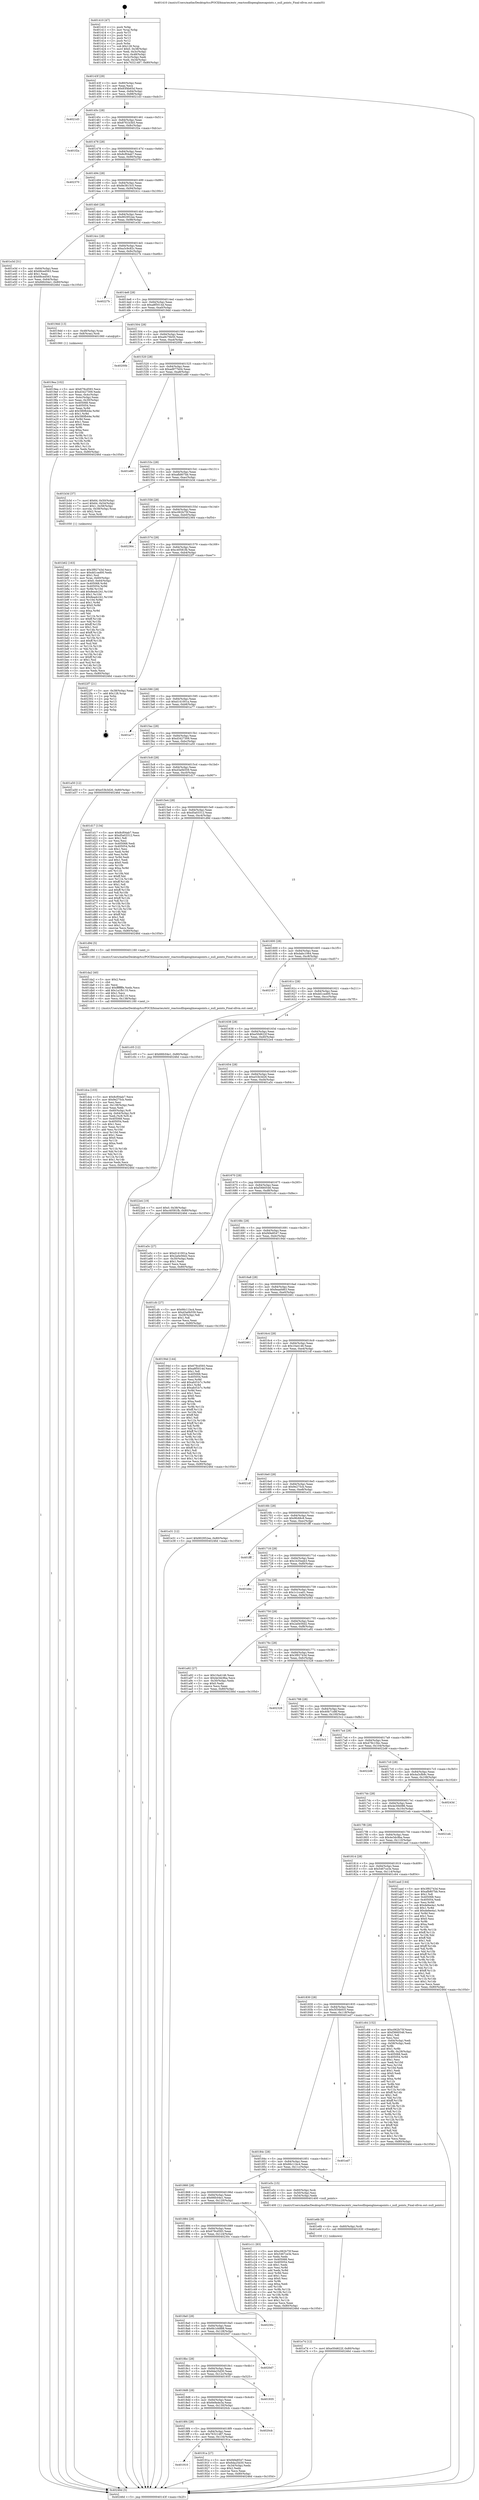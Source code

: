 digraph "0x401410" {
  label = "0x401410 (/mnt/c/Users/mathe/Desktop/tcc/POCII/binaries/extr_reactosdllopenglmesapoints.c_null_points_Final-ollvm.out::main(0))"
  labelloc = "t"
  node[shape=record]

  Entry [label="",width=0.3,height=0.3,shape=circle,fillcolor=black,style=filled]
  "0x40143f" [label="{
     0x40143f [29]\l
     | [instrs]\l
     &nbsp;&nbsp;0x40143f \<+3\>: mov -0x80(%rbp),%eax\l
     &nbsp;&nbsp;0x401442 \<+2\>: mov %eax,%ecx\l
     &nbsp;&nbsp;0x401444 \<+6\>: sub $0x83f4b65d,%ecx\l
     &nbsp;&nbsp;0x40144a \<+6\>: mov %eax,-0x84(%rbp)\l
     &nbsp;&nbsp;0x401450 \<+6\>: mov %ecx,-0x88(%rbp)\l
     &nbsp;&nbsp;0x401456 \<+6\>: je 00000000004021d3 \<main+0xdc3\>\l
  }"]
  "0x4021d3" [label="{
     0x4021d3\l
  }", style=dashed]
  "0x40145c" [label="{
     0x40145c [28]\l
     | [instrs]\l
     &nbsp;&nbsp;0x40145c \<+5\>: jmp 0000000000401461 \<main+0x51\>\l
     &nbsp;&nbsp;0x401461 \<+6\>: mov -0x84(%rbp),%eax\l
     &nbsp;&nbsp;0x401467 \<+5\>: sub $0x8761b3b5,%eax\l
     &nbsp;&nbsp;0x40146c \<+6\>: mov %eax,-0x8c(%rbp)\l
     &nbsp;&nbsp;0x401472 \<+6\>: je 0000000000401f2a \<main+0xb1a\>\l
  }"]
  Exit [label="",width=0.3,height=0.3,shape=circle,fillcolor=black,style=filled,peripheries=2]
  "0x401f2a" [label="{
     0x401f2a\l
  }", style=dashed]
  "0x401478" [label="{
     0x401478 [28]\l
     | [instrs]\l
     &nbsp;&nbsp;0x401478 \<+5\>: jmp 000000000040147d \<main+0x6d\>\l
     &nbsp;&nbsp;0x40147d \<+6\>: mov -0x84(%rbp),%eax\l
     &nbsp;&nbsp;0x401483 \<+5\>: sub $0x8cf04ab7,%eax\l
     &nbsp;&nbsp;0x401488 \<+6\>: mov %eax,-0x90(%rbp)\l
     &nbsp;&nbsp;0x40148e \<+6\>: je 0000000000402370 \<main+0xf60\>\l
  }"]
  "0x401e74" [label="{
     0x401e74 [12]\l
     | [instrs]\l
     &nbsp;&nbsp;0x401e74 \<+7\>: movl $0xe50d622f,-0x80(%rbp)\l
     &nbsp;&nbsp;0x401e7b \<+5\>: jmp 000000000040246d \<main+0x105d\>\l
  }"]
  "0x402370" [label="{
     0x402370\l
  }", style=dashed]
  "0x401494" [label="{
     0x401494 [28]\l
     | [instrs]\l
     &nbsp;&nbsp;0x401494 \<+5\>: jmp 0000000000401499 \<main+0x89\>\l
     &nbsp;&nbsp;0x401499 \<+6\>: mov -0x84(%rbp),%eax\l
     &nbsp;&nbsp;0x40149f \<+5\>: sub $0x8e3815c5,%eax\l
     &nbsp;&nbsp;0x4014a4 \<+6\>: mov %eax,-0x94(%rbp)\l
     &nbsp;&nbsp;0x4014aa \<+6\>: je 000000000040241c \<main+0x100c\>\l
  }"]
  "0x401e6b" [label="{
     0x401e6b [9]\l
     | [instrs]\l
     &nbsp;&nbsp;0x401e6b \<+4\>: mov -0x60(%rbp),%rdi\l
     &nbsp;&nbsp;0x401e6f \<+5\>: call 0000000000401030 \<free@plt\>\l
     | [calls]\l
     &nbsp;&nbsp;0x401030 \{1\} (unknown)\l
  }"]
  "0x40241c" [label="{
     0x40241c\l
  }", style=dashed]
  "0x4014b0" [label="{
     0x4014b0 [28]\l
     | [instrs]\l
     &nbsp;&nbsp;0x4014b0 \<+5\>: jmp 00000000004014b5 \<main+0xa5\>\l
     &nbsp;&nbsp;0x4014b5 \<+6\>: mov -0x84(%rbp),%eax\l
     &nbsp;&nbsp;0x4014bb \<+5\>: sub $0x902952ee,%eax\l
     &nbsp;&nbsp;0x4014c0 \<+6\>: mov %eax,-0x98(%rbp)\l
     &nbsp;&nbsp;0x4014c6 \<+6\>: je 0000000000401e3d \<main+0xa2d\>\l
  }"]
  "0x401dca" [label="{
     0x401dca [103]\l
     | [instrs]\l
     &nbsp;&nbsp;0x401dca \<+5\>: mov $0x8cf04ab7,%ecx\l
     &nbsp;&nbsp;0x401dcf \<+5\>: mov $0x9e275cb,%edx\l
     &nbsp;&nbsp;0x401dd4 \<+2\>: xor %esi,%esi\l
     &nbsp;&nbsp;0x401dd6 \<+6\>: mov -0x138(%rbp),%edi\l
     &nbsp;&nbsp;0x401ddc \<+3\>: imul %eax,%edi\l
     &nbsp;&nbsp;0x401ddf \<+4\>: mov -0x60(%rbp),%r8\l
     &nbsp;&nbsp;0x401de3 \<+4\>: movslq -0x64(%rbp),%r9\l
     &nbsp;&nbsp;0x401de7 \<+4\>: mov %edi,(%r8,%r9,4)\l
     &nbsp;&nbsp;0x401deb \<+7\>: mov 0x405068,%eax\l
     &nbsp;&nbsp;0x401df2 \<+7\>: mov 0x405054,%edi\l
     &nbsp;&nbsp;0x401df9 \<+3\>: sub $0x1,%esi\l
     &nbsp;&nbsp;0x401dfc \<+3\>: mov %eax,%r10d\l
     &nbsp;&nbsp;0x401dff \<+3\>: add %esi,%r10d\l
     &nbsp;&nbsp;0x401e02 \<+4\>: imul %r10d,%eax\l
     &nbsp;&nbsp;0x401e06 \<+3\>: and $0x1,%eax\l
     &nbsp;&nbsp;0x401e09 \<+3\>: cmp $0x0,%eax\l
     &nbsp;&nbsp;0x401e0c \<+4\>: sete %r11b\l
     &nbsp;&nbsp;0x401e10 \<+3\>: cmp $0xa,%edi\l
     &nbsp;&nbsp;0x401e13 \<+3\>: setl %bl\l
     &nbsp;&nbsp;0x401e16 \<+3\>: mov %r11b,%r14b\l
     &nbsp;&nbsp;0x401e19 \<+3\>: and %bl,%r14b\l
     &nbsp;&nbsp;0x401e1c \<+3\>: xor %bl,%r11b\l
     &nbsp;&nbsp;0x401e1f \<+3\>: or %r11b,%r14b\l
     &nbsp;&nbsp;0x401e22 \<+4\>: test $0x1,%r14b\l
     &nbsp;&nbsp;0x401e26 \<+3\>: cmovne %edx,%ecx\l
     &nbsp;&nbsp;0x401e29 \<+3\>: mov %ecx,-0x80(%rbp)\l
     &nbsp;&nbsp;0x401e2c \<+5\>: jmp 000000000040246d \<main+0x105d\>\l
  }"]
  "0x401e3d" [label="{
     0x401e3d [31]\l
     | [instrs]\l
     &nbsp;&nbsp;0x401e3d \<+3\>: mov -0x64(%rbp),%eax\l
     &nbsp;&nbsp;0x401e40 \<+5\>: add $0x68ced563,%eax\l
     &nbsp;&nbsp;0x401e45 \<+3\>: add $0x1,%eax\l
     &nbsp;&nbsp;0x401e48 \<+5\>: sub $0x68ced563,%eax\l
     &nbsp;&nbsp;0x401e4d \<+3\>: mov %eax,-0x64(%rbp)\l
     &nbsp;&nbsp;0x401e50 \<+7\>: movl $0x66fc04e1,-0x80(%rbp)\l
     &nbsp;&nbsp;0x401e57 \<+5\>: jmp 000000000040246d \<main+0x105d\>\l
  }"]
  "0x4014cc" [label="{
     0x4014cc [28]\l
     | [instrs]\l
     &nbsp;&nbsp;0x4014cc \<+5\>: jmp 00000000004014d1 \<main+0xc1\>\l
     &nbsp;&nbsp;0x4014d1 \<+6\>: mov -0x84(%rbp),%eax\l
     &nbsp;&nbsp;0x4014d7 \<+5\>: sub $0xa3c9c82c,%eax\l
     &nbsp;&nbsp;0x4014dc \<+6\>: mov %eax,-0x9c(%rbp)\l
     &nbsp;&nbsp;0x4014e2 \<+6\>: je 000000000040227b \<main+0xe6b\>\l
  }"]
  "0x401da2" [label="{
     0x401da2 [40]\l
     | [instrs]\l
     &nbsp;&nbsp;0x401da2 \<+5\>: mov $0x2,%ecx\l
     &nbsp;&nbsp;0x401da7 \<+1\>: cltd\l
     &nbsp;&nbsp;0x401da8 \<+2\>: idiv %ecx\l
     &nbsp;&nbsp;0x401daa \<+6\>: imul $0xfffffffe,%edx,%ecx\l
     &nbsp;&nbsp;0x401db0 \<+6\>: add $0x1a1fb110,%ecx\l
     &nbsp;&nbsp;0x401db6 \<+3\>: add $0x1,%ecx\l
     &nbsp;&nbsp;0x401db9 \<+6\>: sub $0x1a1fb110,%ecx\l
     &nbsp;&nbsp;0x401dbf \<+6\>: mov %ecx,-0x138(%rbp)\l
     &nbsp;&nbsp;0x401dc5 \<+5\>: call 0000000000401160 \<next_i\>\l
     | [calls]\l
     &nbsp;&nbsp;0x401160 \{1\} (/mnt/c/Users/mathe/Desktop/tcc/POCII/binaries/extr_reactosdllopenglmesapoints.c_null_points_Final-ollvm.out::next_i)\l
  }"]
  "0x40227b" [label="{
     0x40227b\l
  }", style=dashed]
  "0x4014e8" [label="{
     0x4014e8 [28]\l
     | [instrs]\l
     &nbsp;&nbsp;0x4014e8 \<+5\>: jmp 00000000004014ed \<main+0xdd\>\l
     &nbsp;&nbsp;0x4014ed \<+6\>: mov -0x84(%rbp),%eax\l
     &nbsp;&nbsp;0x4014f3 \<+5\>: sub $0xa8f5014d,%eax\l
     &nbsp;&nbsp;0x4014f8 \<+6\>: mov %eax,-0xa0(%rbp)\l
     &nbsp;&nbsp;0x4014fe \<+6\>: je 00000000004019dd \<main+0x5cd\>\l
  }"]
  "0x401b62" [label="{
     0x401b62 [163]\l
     | [instrs]\l
     &nbsp;&nbsp;0x401b62 \<+5\>: mov $0x3f92743d,%ecx\l
     &nbsp;&nbsp;0x401b67 \<+5\>: mov $0xdd1ced00,%edx\l
     &nbsp;&nbsp;0x401b6c \<+3\>: mov $0x1,%sil\l
     &nbsp;&nbsp;0x401b6f \<+4\>: mov %rax,-0x60(%rbp)\l
     &nbsp;&nbsp;0x401b73 \<+7\>: movl $0x0,-0x64(%rbp)\l
     &nbsp;&nbsp;0x401b7a \<+8\>: mov 0x405068,%r8d\l
     &nbsp;&nbsp;0x401b82 \<+8\>: mov 0x405054,%r9d\l
     &nbsp;&nbsp;0x401b8a \<+3\>: mov %r8d,%r10d\l
     &nbsp;&nbsp;0x401b8d \<+7\>: add $0x8eadc241,%r10d\l
     &nbsp;&nbsp;0x401b94 \<+4\>: sub $0x1,%r10d\l
     &nbsp;&nbsp;0x401b98 \<+7\>: sub $0x8eadc241,%r10d\l
     &nbsp;&nbsp;0x401b9f \<+4\>: imul %r10d,%r8d\l
     &nbsp;&nbsp;0x401ba3 \<+4\>: and $0x1,%r8d\l
     &nbsp;&nbsp;0x401ba7 \<+4\>: cmp $0x0,%r8d\l
     &nbsp;&nbsp;0x401bab \<+4\>: sete %r11b\l
     &nbsp;&nbsp;0x401baf \<+4\>: cmp $0xa,%r9d\l
     &nbsp;&nbsp;0x401bb3 \<+3\>: setl %bl\l
     &nbsp;&nbsp;0x401bb6 \<+3\>: mov %r11b,%r14b\l
     &nbsp;&nbsp;0x401bb9 \<+4\>: xor $0xff,%r14b\l
     &nbsp;&nbsp;0x401bbd \<+3\>: mov %bl,%r15b\l
     &nbsp;&nbsp;0x401bc0 \<+4\>: xor $0xff,%r15b\l
     &nbsp;&nbsp;0x401bc4 \<+4\>: xor $0x1,%sil\l
     &nbsp;&nbsp;0x401bc8 \<+3\>: mov %r14b,%r12b\l
     &nbsp;&nbsp;0x401bcb \<+4\>: and $0xff,%r12b\l
     &nbsp;&nbsp;0x401bcf \<+3\>: and %sil,%r11b\l
     &nbsp;&nbsp;0x401bd2 \<+3\>: mov %r15b,%r13b\l
     &nbsp;&nbsp;0x401bd5 \<+4\>: and $0xff,%r13b\l
     &nbsp;&nbsp;0x401bd9 \<+3\>: and %sil,%bl\l
     &nbsp;&nbsp;0x401bdc \<+3\>: or %r11b,%r12b\l
     &nbsp;&nbsp;0x401bdf \<+3\>: or %bl,%r13b\l
     &nbsp;&nbsp;0x401be2 \<+3\>: xor %r13b,%r12b\l
     &nbsp;&nbsp;0x401be5 \<+3\>: or %r15b,%r14b\l
     &nbsp;&nbsp;0x401be8 \<+4\>: xor $0xff,%r14b\l
     &nbsp;&nbsp;0x401bec \<+4\>: or $0x1,%sil\l
     &nbsp;&nbsp;0x401bf0 \<+3\>: and %sil,%r14b\l
     &nbsp;&nbsp;0x401bf3 \<+3\>: or %r14b,%r12b\l
     &nbsp;&nbsp;0x401bf6 \<+4\>: test $0x1,%r12b\l
     &nbsp;&nbsp;0x401bfa \<+3\>: cmovne %edx,%ecx\l
     &nbsp;&nbsp;0x401bfd \<+3\>: mov %ecx,-0x80(%rbp)\l
     &nbsp;&nbsp;0x401c00 \<+5\>: jmp 000000000040246d \<main+0x105d\>\l
  }"]
  "0x4019dd" [label="{
     0x4019dd [13]\l
     | [instrs]\l
     &nbsp;&nbsp;0x4019dd \<+4\>: mov -0x48(%rbp),%rax\l
     &nbsp;&nbsp;0x4019e1 \<+4\>: mov 0x8(%rax),%rdi\l
     &nbsp;&nbsp;0x4019e5 \<+5\>: call 0000000000401060 \<atoi@plt\>\l
     | [calls]\l
     &nbsp;&nbsp;0x401060 \{1\} (unknown)\l
  }"]
  "0x401504" [label="{
     0x401504 [28]\l
     | [instrs]\l
     &nbsp;&nbsp;0x401504 \<+5\>: jmp 0000000000401509 \<main+0xf9\>\l
     &nbsp;&nbsp;0x401509 \<+6\>: mov -0x84(%rbp),%eax\l
     &nbsp;&nbsp;0x40150f \<+5\>: sub $0xa9c76b50,%eax\l
     &nbsp;&nbsp;0x401514 \<+6\>: mov %eax,-0xa4(%rbp)\l
     &nbsp;&nbsp;0x40151a \<+6\>: je 000000000040200b \<main+0xbfb\>\l
  }"]
  "0x4019ea" [label="{
     0x4019ea [102]\l
     | [instrs]\l
     &nbsp;&nbsp;0x4019ea \<+5\>: mov $0x679cd593,%ecx\l
     &nbsp;&nbsp;0x4019ef \<+5\>: mov $0xd3427309,%edx\l
     &nbsp;&nbsp;0x4019f4 \<+3\>: mov %eax,-0x4c(%rbp)\l
     &nbsp;&nbsp;0x4019f7 \<+3\>: mov -0x4c(%rbp),%eax\l
     &nbsp;&nbsp;0x4019fa \<+3\>: mov %eax,-0x30(%rbp)\l
     &nbsp;&nbsp;0x4019fd \<+7\>: mov 0x405068,%eax\l
     &nbsp;&nbsp;0x401a04 \<+7\>: mov 0x405054,%esi\l
     &nbsp;&nbsp;0x401a0b \<+3\>: mov %eax,%r8d\l
     &nbsp;&nbsp;0x401a0e \<+7\>: add $0x580fb44e,%r8d\l
     &nbsp;&nbsp;0x401a15 \<+4\>: sub $0x1,%r8d\l
     &nbsp;&nbsp;0x401a19 \<+7\>: sub $0x580fb44e,%r8d\l
     &nbsp;&nbsp;0x401a20 \<+4\>: imul %r8d,%eax\l
     &nbsp;&nbsp;0x401a24 \<+3\>: and $0x1,%eax\l
     &nbsp;&nbsp;0x401a27 \<+3\>: cmp $0x0,%eax\l
     &nbsp;&nbsp;0x401a2a \<+4\>: sete %r9b\l
     &nbsp;&nbsp;0x401a2e \<+3\>: cmp $0xa,%esi\l
     &nbsp;&nbsp;0x401a31 \<+4\>: setl %r10b\l
     &nbsp;&nbsp;0x401a35 \<+3\>: mov %r9b,%r11b\l
     &nbsp;&nbsp;0x401a38 \<+3\>: and %r10b,%r11b\l
     &nbsp;&nbsp;0x401a3b \<+3\>: xor %r10b,%r9b\l
     &nbsp;&nbsp;0x401a3e \<+3\>: or %r9b,%r11b\l
     &nbsp;&nbsp;0x401a41 \<+4\>: test $0x1,%r11b\l
     &nbsp;&nbsp;0x401a45 \<+3\>: cmovne %edx,%ecx\l
     &nbsp;&nbsp;0x401a48 \<+3\>: mov %ecx,-0x80(%rbp)\l
     &nbsp;&nbsp;0x401a4b \<+5\>: jmp 000000000040246d \<main+0x105d\>\l
  }"]
  "0x40200b" [label="{
     0x40200b\l
  }", style=dashed]
  "0x401520" [label="{
     0x401520 [28]\l
     | [instrs]\l
     &nbsp;&nbsp;0x401520 \<+5\>: jmp 0000000000401525 \<main+0x115\>\l
     &nbsp;&nbsp;0x401525 \<+6\>: mov -0x84(%rbp),%eax\l
     &nbsp;&nbsp;0x40152b \<+5\>: sub $0xad977b04,%eax\l
     &nbsp;&nbsp;0x401530 \<+6\>: mov %eax,-0xa8(%rbp)\l
     &nbsp;&nbsp;0x401536 \<+6\>: je 0000000000401e80 \<main+0xa70\>\l
  }"]
  "0x401410" [label="{
     0x401410 [47]\l
     | [instrs]\l
     &nbsp;&nbsp;0x401410 \<+1\>: push %rbp\l
     &nbsp;&nbsp;0x401411 \<+3\>: mov %rsp,%rbp\l
     &nbsp;&nbsp;0x401414 \<+2\>: push %r15\l
     &nbsp;&nbsp;0x401416 \<+2\>: push %r14\l
     &nbsp;&nbsp;0x401418 \<+2\>: push %r13\l
     &nbsp;&nbsp;0x40141a \<+2\>: push %r12\l
     &nbsp;&nbsp;0x40141c \<+1\>: push %rbx\l
     &nbsp;&nbsp;0x40141d \<+7\>: sub $0x128,%rsp\l
     &nbsp;&nbsp;0x401424 \<+7\>: movl $0x0,-0x38(%rbp)\l
     &nbsp;&nbsp;0x40142b \<+3\>: mov %edi,-0x3c(%rbp)\l
     &nbsp;&nbsp;0x40142e \<+4\>: mov %rsi,-0x48(%rbp)\l
     &nbsp;&nbsp;0x401432 \<+3\>: mov -0x3c(%rbp),%edi\l
     &nbsp;&nbsp;0x401435 \<+3\>: mov %edi,-0x34(%rbp)\l
     &nbsp;&nbsp;0x401438 \<+7\>: movl $0x76321487,-0x80(%rbp)\l
  }"]
  "0x401e80" [label="{
     0x401e80\l
  }", style=dashed]
  "0x40153c" [label="{
     0x40153c [28]\l
     | [instrs]\l
     &nbsp;&nbsp;0x40153c \<+5\>: jmp 0000000000401541 \<main+0x131\>\l
     &nbsp;&nbsp;0x401541 \<+6\>: mov -0x84(%rbp),%eax\l
     &nbsp;&nbsp;0x401547 \<+5\>: sub $0xafb807bb,%eax\l
     &nbsp;&nbsp;0x40154c \<+6\>: mov %eax,-0xac(%rbp)\l
     &nbsp;&nbsp;0x401552 \<+6\>: je 0000000000401b3d \<main+0x72d\>\l
  }"]
  "0x40246d" [label="{
     0x40246d [5]\l
     | [instrs]\l
     &nbsp;&nbsp;0x40246d \<+5\>: jmp 000000000040143f \<main+0x2f\>\l
  }"]
  "0x401b3d" [label="{
     0x401b3d [37]\l
     | [instrs]\l
     &nbsp;&nbsp;0x401b3d \<+7\>: movl $0x64,-0x50(%rbp)\l
     &nbsp;&nbsp;0x401b44 \<+7\>: movl $0x64,-0x54(%rbp)\l
     &nbsp;&nbsp;0x401b4b \<+7\>: movl $0x1,-0x58(%rbp)\l
     &nbsp;&nbsp;0x401b52 \<+4\>: movslq -0x58(%rbp),%rax\l
     &nbsp;&nbsp;0x401b56 \<+4\>: shl $0x2,%rax\l
     &nbsp;&nbsp;0x401b5a \<+3\>: mov %rax,%rdi\l
     &nbsp;&nbsp;0x401b5d \<+5\>: call 0000000000401050 \<malloc@plt\>\l
     | [calls]\l
     &nbsp;&nbsp;0x401050 \{1\} (unknown)\l
  }"]
  "0x401558" [label="{
     0x401558 [28]\l
     | [instrs]\l
     &nbsp;&nbsp;0x401558 \<+5\>: jmp 000000000040155d \<main+0x14d\>\l
     &nbsp;&nbsp;0x40155d \<+6\>: mov -0x84(%rbp),%eax\l
     &nbsp;&nbsp;0x401563 \<+5\>: sub $0xc062b75f,%eax\l
     &nbsp;&nbsp;0x401568 \<+6\>: mov %eax,-0xb0(%rbp)\l
     &nbsp;&nbsp;0x40156e \<+6\>: je 0000000000402364 \<main+0xf54\>\l
  }"]
  "0x401910" [label="{
     0x401910\l
  }", style=dashed]
  "0x402364" [label="{
     0x402364\l
  }", style=dashed]
  "0x401574" [label="{
     0x401574 [28]\l
     | [instrs]\l
     &nbsp;&nbsp;0x401574 \<+5\>: jmp 0000000000401579 \<main+0x169\>\l
     &nbsp;&nbsp;0x401579 \<+6\>: mov -0x84(%rbp),%eax\l
     &nbsp;&nbsp;0x40157f \<+5\>: sub $0xc40581fb,%eax\l
     &nbsp;&nbsp;0x401584 \<+6\>: mov %eax,-0xb4(%rbp)\l
     &nbsp;&nbsp;0x40158a \<+6\>: je 00000000004022f7 \<main+0xee7\>\l
  }"]
  "0x40191a" [label="{
     0x40191a [27]\l
     | [instrs]\l
     &nbsp;&nbsp;0x40191a \<+5\>: mov $0xf49e8547,%eax\l
     &nbsp;&nbsp;0x40191f \<+5\>: mov $0x6da25d30,%ecx\l
     &nbsp;&nbsp;0x401924 \<+3\>: mov -0x34(%rbp),%edx\l
     &nbsp;&nbsp;0x401927 \<+3\>: cmp $0x2,%edx\l
     &nbsp;&nbsp;0x40192a \<+3\>: cmovne %ecx,%eax\l
     &nbsp;&nbsp;0x40192d \<+3\>: mov %eax,-0x80(%rbp)\l
     &nbsp;&nbsp;0x401930 \<+5\>: jmp 000000000040246d \<main+0x105d\>\l
  }"]
  "0x4022f7" [label="{
     0x4022f7 [21]\l
     | [instrs]\l
     &nbsp;&nbsp;0x4022f7 \<+3\>: mov -0x38(%rbp),%eax\l
     &nbsp;&nbsp;0x4022fa \<+7\>: add $0x128,%rsp\l
     &nbsp;&nbsp;0x402301 \<+1\>: pop %rbx\l
     &nbsp;&nbsp;0x402302 \<+2\>: pop %r12\l
     &nbsp;&nbsp;0x402304 \<+2\>: pop %r13\l
     &nbsp;&nbsp;0x402306 \<+2\>: pop %r14\l
     &nbsp;&nbsp;0x402308 \<+2\>: pop %r15\l
     &nbsp;&nbsp;0x40230a \<+1\>: pop %rbp\l
     &nbsp;&nbsp;0x40230b \<+1\>: ret\l
  }"]
  "0x401590" [label="{
     0x401590 [28]\l
     | [instrs]\l
     &nbsp;&nbsp;0x401590 \<+5\>: jmp 0000000000401595 \<main+0x185\>\l
     &nbsp;&nbsp;0x401595 \<+6\>: mov -0x84(%rbp),%eax\l
     &nbsp;&nbsp;0x40159b \<+5\>: sub $0xd141001a,%eax\l
     &nbsp;&nbsp;0x4015a0 \<+6\>: mov %eax,-0xb8(%rbp)\l
     &nbsp;&nbsp;0x4015a6 \<+6\>: je 0000000000401a77 \<main+0x667\>\l
  }"]
  "0x4018f4" [label="{
     0x4018f4 [28]\l
     | [instrs]\l
     &nbsp;&nbsp;0x4018f4 \<+5\>: jmp 00000000004018f9 \<main+0x4e9\>\l
     &nbsp;&nbsp;0x4018f9 \<+6\>: mov -0x84(%rbp),%eax\l
     &nbsp;&nbsp;0x4018ff \<+5\>: sub $0x76321487,%eax\l
     &nbsp;&nbsp;0x401904 \<+6\>: mov %eax,-0x134(%rbp)\l
     &nbsp;&nbsp;0x40190a \<+6\>: je 000000000040191a \<main+0x50a\>\l
  }"]
  "0x401a77" [label="{
     0x401a77\l
  }", style=dashed]
  "0x4015ac" [label="{
     0x4015ac [28]\l
     | [instrs]\l
     &nbsp;&nbsp;0x4015ac \<+5\>: jmp 00000000004015b1 \<main+0x1a1\>\l
     &nbsp;&nbsp;0x4015b1 \<+6\>: mov -0x84(%rbp),%eax\l
     &nbsp;&nbsp;0x4015b7 \<+5\>: sub $0xd3427309,%eax\l
     &nbsp;&nbsp;0x4015bc \<+6\>: mov %eax,-0xbc(%rbp)\l
     &nbsp;&nbsp;0x4015c2 \<+6\>: je 0000000000401a50 \<main+0x640\>\l
  }"]
  "0x4020cb" [label="{
     0x4020cb\l
  }", style=dashed]
  "0x401a50" [label="{
     0x401a50 [12]\l
     | [instrs]\l
     &nbsp;&nbsp;0x401a50 \<+7\>: movl $0xe53b3d26,-0x80(%rbp)\l
     &nbsp;&nbsp;0x401a57 \<+5\>: jmp 000000000040246d \<main+0x105d\>\l
  }"]
  "0x4015c8" [label="{
     0x4015c8 [28]\l
     | [instrs]\l
     &nbsp;&nbsp;0x4015c8 \<+5\>: jmp 00000000004015cd \<main+0x1bd\>\l
     &nbsp;&nbsp;0x4015cd \<+6\>: mov -0x84(%rbp),%eax\l
     &nbsp;&nbsp;0x4015d3 \<+5\>: sub $0xd3a0b559,%eax\l
     &nbsp;&nbsp;0x4015d8 \<+6\>: mov %eax,-0xc0(%rbp)\l
     &nbsp;&nbsp;0x4015de \<+6\>: je 0000000000401d17 \<main+0x907\>\l
  }"]
  "0x4018d8" [label="{
     0x4018d8 [28]\l
     | [instrs]\l
     &nbsp;&nbsp;0x4018d8 \<+5\>: jmp 00000000004018dd \<main+0x4cd\>\l
     &nbsp;&nbsp;0x4018dd \<+6\>: mov -0x84(%rbp),%eax\l
     &nbsp;&nbsp;0x4018e3 \<+5\>: sub $0x6e9a4e3a,%eax\l
     &nbsp;&nbsp;0x4018e8 \<+6\>: mov %eax,-0x130(%rbp)\l
     &nbsp;&nbsp;0x4018ee \<+6\>: je 00000000004020cb \<main+0xcbb\>\l
  }"]
  "0x401d17" [label="{
     0x401d17 [134]\l
     | [instrs]\l
     &nbsp;&nbsp;0x401d17 \<+5\>: mov $0x8cf04ab7,%eax\l
     &nbsp;&nbsp;0x401d1c \<+5\>: mov $0xd5a03312,%ecx\l
     &nbsp;&nbsp;0x401d21 \<+2\>: mov $0x1,%dl\l
     &nbsp;&nbsp;0x401d23 \<+2\>: xor %esi,%esi\l
     &nbsp;&nbsp;0x401d25 \<+7\>: mov 0x405068,%edi\l
     &nbsp;&nbsp;0x401d2c \<+8\>: mov 0x405054,%r8d\l
     &nbsp;&nbsp;0x401d34 \<+3\>: sub $0x1,%esi\l
     &nbsp;&nbsp;0x401d37 \<+3\>: mov %edi,%r9d\l
     &nbsp;&nbsp;0x401d3a \<+3\>: add %esi,%r9d\l
     &nbsp;&nbsp;0x401d3d \<+4\>: imul %r9d,%edi\l
     &nbsp;&nbsp;0x401d41 \<+3\>: and $0x1,%edi\l
     &nbsp;&nbsp;0x401d44 \<+3\>: cmp $0x0,%edi\l
     &nbsp;&nbsp;0x401d47 \<+4\>: sete %r10b\l
     &nbsp;&nbsp;0x401d4b \<+4\>: cmp $0xa,%r8d\l
     &nbsp;&nbsp;0x401d4f \<+4\>: setl %r11b\l
     &nbsp;&nbsp;0x401d53 \<+3\>: mov %r10b,%bl\l
     &nbsp;&nbsp;0x401d56 \<+3\>: xor $0xff,%bl\l
     &nbsp;&nbsp;0x401d59 \<+3\>: mov %r11b,%r14b\l
     &nbsp;&nbsp;0x401d5c \<+4\>: xor $0xff,%r14b\l
     &nbsp;&nbsp;0x401d60 \<+3\>: xor $0x1,%dl\l
     &nbsp;&nbsp;0x401d63 \<+3\>: mov %bl,%r15b\l
     &nbsp;&nbsp;0x401d66 \<+4\>: and $0xff,%r15b\l
     &nbsp;&nbsp;0x401d6a \<+3\>: and %dl,%r10b\l
     &nbsp;&nbsp;0x401d6d \<+3\>: mov %r14b,%r12b\l
     &nbsp;&nbsp;0x401d70 \<+4\>: and $0xff,%r12b\l
     &nbsp;&nbsp;0x401d74 \<+3\>: and %dl,%r11b\l
     &nbsp;&nbsp;0x401d77 \<+3\>: or %r10b,%r15b\l
     &nbsp;&nbsp;0x401d7a \<+3\>: or %r11b,%r12b\l
     &nbsp;&nbsp;0x401d7d \<+3\>: xor %r12b,%r15b\l
     &nbsp;&nbsp;0x401d80 \<+3\>: or %r14b,%bl\l
     &nbsp;&nbsp;0x401d83 \<+3\>: xor $0xff,%bl\l
     &nbsp;&nbsp;0x401d86 \<+3\>: or $0x1,%dl\l
     &nbsp;&nbsp;0x401d89 \<+2\>: and %dl,%bl\l
     &nbsp;&nbsp;0x401d8b \<+3\>: or %bl,%r15b\l
     &nbsp;&nbsp;0x401d8e \<+4\>: test $0x1,%r15b\l
     &nbsp;&nbsp;0x401d92 \<+3\>: cmovne %ecx,%eax\l
     &nbsp;&nbsp;0x401d95 \<+3\>: mov %eax,-0x80(%rbp)\l
     &nbsp;&nbsp;0x401d98 \<+5\>: jmp 000000000040246d \<main+0x105d\>\l
  }"]
  "0x4015e4" [label="{
     0x4015e4 [28]\l
     | [instrs]\l
     &nbsp;&nbsp;0x4015e4 \<+5\>: jmp 00000000004015e9 \<main+0x1d9\>\l
     &nbsp;&nbsp;0x4015e9 \<+6\>: mov -0x84(%rbp),%eax\l
     &nbsp;&nbsp;0x4015ef \<+5\>: sub $0xd5a03312,%eax\l
     &nbsp;&nbsp;0x4015f4 \<+6\>: mov %eax,-0xc4(%rbp)\l
     &nbsp;&nbsp;0x4015fa \<+6\>: je 0000000000401d9d \<main+0x98d\>\l
  }"]
  "0x401935" [label="{
     0x401935\l
  }", style=dashed]
  "0x401d9d" [label="{
     0x401d9d [5]\l
     | [instrs]\l
     &nbsp;&nbsp;0x401d9d \<+5\>: call 0000000000401160 \<next_i\>\l
     | [calls]\l
     &nbsp;&nbsp;0x401160 \{1\} (/mnt/c/Users/mathe/Desktop/tcc/POCII/binaries/extr_reactosdllopenglmesapoints.c_null_points_Final-ollvm.out::next_i)\l
  }"]
  "0x401600" [label="{
     0x401600 [28]\l
     | [instrs]\l
     &nbsp;&nbsp;0x401600 \<+5\>: jmp 0000000000401605 \<main+0x1f5\>\l
     &nbsp;&nbsp;0x401605 \<+6\>: mov -0x84(%rbp),%eax\l
     &nbsp;&nbsp;0x40160b \<+5\>: sub $0xdabc1064,%eax\l
     &nbsp;&nbsp;0x401610 \<+6\>: mov %eax,-0xc8(%rbp)\l
     &nbsp;&nbsp;0x401616 \<+6\>: je 0000000000402167 \<main+0xd57\>\l
  }"]
  "0x4018bc" [label="{
     0x4018bc [28]\l
     | [instrs]\l
     &nbsp;&nbsp;0x4018bc \<+5\>: jmp 00000000004018c1 \<main+0x4b1\>\l
     &nbsp;&nbsp;0x4018c1 \<+6\>: mov -0x84(%rbp),%eax\l
     &nbsp;&nbsp;0x4018c7 \<+5\>: sub $0x6da25d30,%eax\l
     &nbsp;&nbsp;0x4018cc \<+6\>: mov %eax,-0x12c(%rbp)\l
     &nbsp;&nbsp;0x4018d2 \<+6\>: je 0000000000401935 \<main+0x525\>\l
  }"]
  "0x402167" [label="{
     0x402167\l
  }", style=dashed]
  "0x40161c" [label="{
     0x40161c [28]\l
     | [instrs]\l
     &nbsp;&nbsp;0x40161c \<+5\>: jmp 0000000000401621 \<main+0x211\>\l
     &nbsp;&nbsp;0x401621 \<+6\>: mov -0x84(%rbp),%eax\l
     &nbsp;&nbsp;0x401627 \<+5\>: sub $0xdd1ced00,%eax\l
     &nbsp;&nbsp;0x40162c \<+6\>: mov %eax,-0xcc(%rbp)\l
     &nbsp;&nbsp;0x401632 \<+6\>: je 0000000000401c05 \<main+0x7f5\>\l
  }"]
  "0x4020d7" [label="{
     0x4020d7\l
  }", style=dashed]
  "0x401c05" [label="{
     0x401c05 [12]\l
     | [instrs]\l
     &nbsp;&nbsp;0x401c05 \<+7\>: movl $0x66fc04e1,-0x80(%rbp)\l
     &nbsp;&nbsp;0x401c0c \<+5\>: jmp 000000000040246d \<main+0x105d\>\l
  }"]
  "0x401638" [label="{
     0x401638 [28]\l
     | [instrs]\l
     &nbsp;&nbsp;0x401638 \<+5\>: jmp 000000000040163d \<main+0x22d\>\l
     &nbsp;&nbsp;0x40163d \<+6\>: mov -0x84(%rbp),%eax\l
     &nbsp;&nbsp;0x401643 \<+5\>: sub $0xe50d622f,%eax\l
     &nbsp;&nbsp;0x401648 \<+6\>: mov %eax,-0xd0(%rbp)\l
     &nbsp;&nbsp;0x40164e \<+6\>: je 00000000004022e4 \<main+0xed4\>\l
  }"]
  "0x4018a0" [label="{
     0x4018a0 [28]\l
     | [instrs]\l
     &nbsp;&nbsp;0x4018a0 \<+5\>: jmp 00000000004018a5 \<main+0x495\>\l
     &nbsp;&nbsp;0x4018a5 \<+6\>: mov -0x84(%rbp),%eax\l
     &nbsp;&nbsp;0x4018ab \<+5\>: sub $0x6b1d4888,%eax\l
     &nbsp;&nbsp;0x4018b0 \<+6\>: mov %eax,-0x128(%rbp)\l
     &nbsp;&nbsp;0x4018b6 \<+6\>: je 00000000004020d7 \<main+0xcc7\>\l
  }"]
  "0x4022e4" [label="{
     0x4022e4 [19]\l
     | [instrs]\l
     &nbsp;&nbsp;0x4022e4 \<+7\>: movl $0x0,-0x38(%rbp)\l
     &nbsp;&nbsp;0x4022eb \<+7\>: movl $0xc40581fb,-0x80(%rbp)\l
     &nbsp;&nbsp;0x4022f2 \<+5\>: jmp 000000000040246d \<main+0x105d\>\l
  }"]
  "0x401654" [label="{
     0x401654 [28]\l
     | [instrs]\l
     &nbsp;&nbsp;0x401654 \<+5\>: jmp 0000000000401659 \<main+0x249\>\l
     &nbsp;&nbsp;0x401659 \<+6\>: mov -0x84(%rbp),%eax\l
     &nbsp;&nbsp;0x40165f \<+5\>: sub $0xe53b3d26,%eax\l
     &nbsp;&nbsp;0x401664 \<+6\>: mov %eax,-0xd4(%rbp)\l
     &nbsp;&nbsp;0x40166a \<+6\>: je 0000000000401a5c \<main+0x64c\>\l
  }"]
  "0x40230c" [label="{
     0x40230c\l
  }", style=dashed]
  "0x401a5c" [label="{
     0x401a5c [27]\l
     | [instrs]\l
     &nbsp;&nbsp;0x401a5c \<+5\>: mov $0xd141001a,%eax\l
     &nbsp;&nbsp;0x401a61 \<+5\>: mov $0x2a0e56d2,%ecx\l
     &nbsp;&nbsp;0x401a66 \<+3\>: mov -0x30(%rbp),%edx\l
     &nbsp;&nbsp;0x401a69 \<+3\>: cmp $0x1,%edx\l
     &nbsp;&nbsp;0x401a6c \<+3\>: cmovl %ecx,%eax\l
     &nbsp;&nbsp;0x401a6f \<+3\>: mov %eax,-0x80(%rbp)\l
     &nbsp;&nbsp;0x401a72 \<+5\>: jmp 000000000040246d \<main+0x105d\>\l
  }"]
  "0x401670" [label="{
     0x401670 [28]\l
     | [instrs]\l
     &nbsp;&nbsp;0x401670 \<+5\>: jmp 0000000000401675 \<main+0x265\>\l
     &nbsp;&nbsp;0x401675 \<+6\>: mov -0x84(%rbp),%eax\l
     &nbsp;&nbsp;0x40167b \<+5\>: sub $0xf3660546,%eax\l
     &nbsp;&nbsp;0x401680 \<+6\>: mov %eax,-0xd8(%rbp)\l
     &nbsp;&nbsp;0x401686 \<+6\>: je 0000000000401cfc \<main+0x8ec\>\l
  }"]
  "0x401884" [label="{
     0x401884 [28]\l
     | [instrs]\l
     &nbsp;&nbsp;0x401884 \<+5\>: jmp 0000000000401889 \<main+0x479\>\l
     &nbsp;&nbsp;0x401889 \<+6\>: mov -0x84(%rbp),%eax\l
     &nbsp;&nbsp;0x40188f \<+5\>: sub $0x679cd593,%eax\l
     &nbsp;&nbsp;0x401894 \<+6\>: mov %eax,-0x124(%rbp)\l
     &nbsp;&nbsp;0x40189a \<+6\>: je 000000000040230c \<main+0xefc\>\l
  }"]
  "0x401cfc" [label="{
     0x401cfc [27]\l
     | [instrs]\l
     &nbsp;&nbsp;0x401cfc \<+5\>: mov $0x66c11bc4,%eax\l
     &nbsp;&nbsp;0x401d01 \<+5\>: mov $0xd3a0b559,%ecx\l
     &nbsp;&nbsp;0x401d06 \<+3\>: mov -0x29(%rbp),%dl\l
     &nbsp;&nbsp;0x401d09 \<+3\>: test $0x1,%dl\l
     &nbsp;&nbsp;0x401d0c \<+3\>: cmovne %ecx,%eax\l
     &nbsp;&nbsp;0x401d0f \<+3\>: mov %eax,-0x80(%rbp)\l
     &nbsp;&nbsp;0x401d12 \<+5\>: jmp 000000000040246d \<main+0x105d\>\l
  }"]
  "0x40168c" [label="{
     0x40168c [28]\l
     | [instrs]\l
     &nbsp;&nbsp;0x40168c \<+5\>: jmp 0000000000401691 \<main+0x281\>\l
     &nbsp;&nbsp;0x401691 \<+6\>: mov -0x84(%rbp),%eax\l
     &nbsp;&nbsp;0x401697 \<+5\>: sub $0xf49e8547,%eax\l
     &nbsp;&nbsp;0x40169c \<+6\>: mov %eax,-0xdc(%rbp)\l
     &nbsp;&nbsp;0x4016a2 \<+6\>: je 000000000040194d \<main+0x53d\>\l
  }"]
  "0x401c11" [label="{
     0x401c11 [83]\l
     | [instrs]\l
     &nbsp;&nbsp;0x401c11 \<+5\>: mov $0xc062b75f,%eax\l
     &nbsp;&nbsp;0x401c16 \<+5\>: mov $0x5467ce3e,%ecx\l
     &nbsp;&nbsp;0x401c1b \<+2\>: xor %edx,%edx\l
     &nbsp;&nbsp;0x401c1d \<+7\>: mov 0x405068,%esi\l
     &nbsp;&nbsp;0x401c24 \<+7\>: mov 0x405054,%edi\l
     &nbsp;&nbsp;0x401c2b \<+3\>: sub $0x1,%edx\l
     &nbsp;&nbsp;0x401c2e \<+3\>: mov %esi,%r8d\l
     &nbsp;&nbsp;0x401c31 \<+3\>: add %edx,%r8d\l
     &nbsp;&nbsp;0x401c34 \<+4\>: imul %r8d,%esi\l
     &nbsp;&nbsp;0x401c38 \<+3\>: and $0x1,%esi\l
     &nbsp;&nbsp;0x401c3b \<+3\>: cmp $0x0,%esi\l
     &nbsp;&nbsp;0x401c3e \<+4\>: sete %r9b\l
     &nbsp;&nbsp;0x401c42 \<+3\>: cmp $0xa,%edi\l
     &nbsp;&nbsp;0x401c45 \<+4\>: setl %r10b\l
     &nbsp;&nbsp;0x401c49 \<+3\>: mov %r9b,%r11b\l
     &nbsp;&nbsp;0x401c4c \<+3\>: and %r10b,%r11b\l
     &nbsp;&nbsp;0x401c4f \<+3\>: xor %r10b,%r9b\l
     &nbsp;&nbsp;0x401c52 \<+3\>: or %r9b,%r11b\l
     &nbsp;&nbsp;0x401c55 \<+4\>: test $0x1,%r11b\l
     &nbsp;&nbsp;0x401c59 \<+3\>: cmovne %ecx,%eax\l
     &nbsp;&nbsp;0x401c5c \<+3\>: mov %eax,-0x80(%rbp)\l
     &nbsp;&nbsp;0x401c5f \<+5\>: jmp 000000000040246d \<main+0x105d\>\l
  }"]
  "0x40194d" [label="{
     0x40194d [144]\l
     | [instrs]\l
     &nbsp;&nbsp;0x40194d \<+5\>: mov $0x679cd593,%eax\l
     &nbsp;&nbsp;0x401952 \<+5\>: mov $0xa8f5014d,%ecx\l
     &nbsp;&nbsp;0x401957 \<+2\>: mov $0x1,%dl\l
     &nbsp;&nbsp;0x401959 \<+7\>: mov 0x405068,%esi\l
     &nbsp;&nbsp;0x401960 \<+7\>: mov 0x405054,%edi\l
     &nbsp;&nbsp;0x401967 \<+3\>: mov %esi,%r8d\l
     &nbsp;&nbsp;0x40196a \<+7\>: add $0xafcf1b7c,%r8d\l
     &nbsp;&nbsp;0x401971 \<+4\>: sub $0x1,%r8d\l
     &nbsp;&nbsp;0x401975 \<+7\>: sub $0xafcf1b7c,%r8d\l
     &nbsp;&nbsp;0x40197c \<+4\>: imul %r8d,%esi\l
     &nbsp;&nbsp;0x401980 \<+3\>: and $0x1,%esi\l
     &nbsp;&nbsp;0x401983 \<+3\>: cmp $0x0,%esi\l
     &nbsp;&nbsp;0x401986 \<+4\>: sete %r9b\l
     &nbsp;&nbsp;0x40198a \<+3\>: cmp $0xa,%edi\l
     &nbsp;&nbsp;0x40198d \<+4\>: setl %r10b\l
     &nbsp;&nbsp;0x401991 \<+3\>: mov %r9b,%r11b\l
     &nbsp;&nbsp;0x401994 \<+4\>: xor $0xff,%r11b\l
     &nbsp;&nbsp;0x401998 \<+3\>: mov %r10b,%bl\l
     &nbsp;&nbsp;0x40199b \<+3\>: xor $0xff,%bl\l
     &nbsp;&nbsp;0x40199e \<+3\>: xor $0x1,%dl\l
     &nbsp;&nbsp;0x4019a1 \<+3\>: mov %r11b,%r14b\l
     &nbsp;&nbsp;0x4019a4 \<+4\>: and $0xff,%r14b\l
     &nbsp;&nbsp;0x4019a8 \<+3\>: and %dl,%r9b\l
     &nbsp;&nbsp;0x4019ab \<+3\>: mov %bl,%r15b\l
     &nbsp;&nbsp;0x4019ae \<+4\>: and $0xff,%r15b\l
     &nbsp;&nbsp;0x4019b2 \<+3\>: and %dl,%r10b\l
     &nbsp;&nbsp;0x4019b5 \<+3\>: or %r9b,%r14b\l
     &nbsp;&nbsp;0x4019b8 \<+3\>: or %r10b,%r15b\l
     &nbsp;&nbsp;0x4019bb \<+3\>: xor %r15b,%r14b\l
     &nbsp;&nbsp;0x4019be \<+3\>: or %bl,%r11b\l
     &nbsp;&nbsp;0x4019c1 \<+4\>: xor $0xff,%r11b\l
     &nbsp;&nbsp;0x4019c5 \<+3\>: or $0x1,%dl\l
     &nbsp;&nbsp;0x4019c8 \<+3\>: and %dl,%r11b\l
     &nbsp;&nbsp;0x4019cb \<+3\>: or %r11b,%r14b\l
     &nbsp;&nbsp;0x4019ce \<+4\>: test $0x1,%r14b\l
     &nbsp;&nbsp;0x4019d2 \<+3\>: cmovne %ecx,%eax\l
     &nbsp;&nbsp;0x4019d5 \<+3\>: mov %eax,-0x80(%rbp)\l
     &nbsp;&nbsp;0x4019d8 \<+5\>: jmp 000000000040246d \<main+0x105d\>\l
  }"]
  "0x4016a8" [label="{
     0x4016a8 [28]\l
     | [instrs]\l
     &nbsp;&nbsp;0x4016a8 \<+5\>: jmp 00000000004016ad \<main+0x29d\>\l
     &nbsp;&nbsp;0x4016ad \<+6\>: mov -0x84(%rbp),%eax\l
     &nbsp;&nbsp;0x4016b3 \<+5\>: sub $0xfeaa0d63,%eax\l
     &nbsp;&nbsp;0x4016b8 \<+6\>: mov %eax,-0xe0(%rbp)\l
     &nbsp;&nbsp;0x4016be \<+6\>: je 0000000000402461 \<main+0x1051\>\l
  }"]
  "0x401868" [label="{
     0x401868 [28]\l
     | [instrs]\l
     &nbsp;&nbsp;0x401868 \<+5\>: jmp 000000000040186d \<main+0x45d\>\l
     &nbsp;&nbsp;0x40186d \<+6\>: mov -0x84(%rbp),%eax\l
     &nbsp;&nbsp;0x401873 \<+5\>: sub $0x66fc04e1,%eax\l
     &nbsp;&nbsp;0x401878 \<+6\>: mov %eax,-0x120(%rbp)\l
     &nbsp;&nbsp;0x40187e \<+6\>: je 0000000000401c11 \<main+0x801\>\l
  }"]
  "0x402461" [label="{
     0x402461\l
  }", style=dashed]
  "0x4016c4" [label="{
     0x4016c4 [28]\l
     | [instrs]\l
     &nbsp;&nbsp;0x4016c4 \<+5\>: jmp 00000000004016c9 \<main+0x2b9\>\l
     &nbsp;&nbsp;0x4016c9 \<+6\>: mov -0x84(%rbp),%eax\l
     &nbsp;&nbsp;0x4016cf \<+5\>: sub $0x10a4146,%eax\l
     &nbsp;&nbsp;0x4016d4 \<+6\>: mov %eax,-0xe4(%rbp)\l
     &nbsp;&nbsp;0x4016da \<+6\>: je 00000000004021df \<main+0xdcf\>\l
  }"]
  "0x401e5c" [label="{
     0x401e5c [15]\l
     | [instrs]\l
     &nbsp;&nbsp;0x401e5c \<+4\>: mov -0x60(%rbp),%rdi\l
     &nbsp;&nbsp;0x401e60 \<+3\>: mov -0x50(%rbp),%esi\l
     &nbsp;&nbsp;0x401e63 \<+3\>: mov -0x54(%rbp),%edx\l
     &nbsp;&nbsp;0x401e66 \<+5\>: call 0000000000401400 \<null_points\>\l
     | [calls]\l
     &nbsp;&nbsp;0x401400 \{1\} (/mnt/c/Users/mathe/Desktop/tcc/POCII/binaries/extr_reactosdllopenglmesapoints.c_null_points_Final-ollvm.out::null_points)\l
  }"]
  "0x4021df" [label="{
     0x4021df\l
  }", style=dashed]
  "0x4016e0" [label="{
     0x4016e0 [28]\l
     | [instrs]\l
     &nbsp;&nbsp;0x4016e0 \<+5\>: jmp 00000000004016e5 \<main+0x2d5\>\l
     &nbsp;&nbsp;0x4016e5 \<+6\>: mov -0x84(%rbp),%eax\l
     &nbsp;&nbsp;0x4016eb \<+5\>: sub $0x9e275cb,%eax\l
     &nbsp;&nbsp;0x4016f0 \<+6\>: mov %eax,-0xe8(%rbp)\l
     &nbsp;&nbsp;0x4016f6 \<+6\>: je 0000000000401e31 \<main+0xa21\>\l
  }"]
  "0x40184c" [label="{
     0x40184c [28]\l
     | [instrs]\l
     &nbsp;&nbsp;0x40184c \<+5\>: jmp 0000000000401851 \<main+0x441\>\l
     &nbsp;&nbsp;0x401851 \<+6\>: mov -0x84(%rbp),%eax\l
     &nbsp;&nbsp;0x401857 \<+5\>: sub $0x66c11bc4,%eax\l
     &nbsp;&nbsp;0x40185c \<+6\>: mov %eax,-0x11c(%rbp)\l
     &nbsp;&nbsp;0x401862 \<+6\>: je 0000000000401e5c \<main+0xa4c\>\l
  }"]
  "0x401e31" [label="{
     0x401e31 [12]\l
     | [instrs]\l
     &nbsp;&nbsp;0x401e31 \<+7\>: movl $0x902952ee,-0x80(%rbp)\l
     &nbsp;&nbsp;0x401e38 \<+5\>: jmp 000000000040246d \<main+0x105d\>\l
  }"]
  "0x4016fc" [label="{
     0x4016fc [28]\l
     | [instrs]\l
     &nbsp;&nbsp;0x4016fc \<+5\>: jmp 0000000000401701 \<main+0x2f1\>\l
     &nbsp;&nbsp;0x401701 \<+6\>: mov -0x84(%rbp),%eax\l
     &nbsp;&nbsp;0x401707 \<+5\>: sub $0x9fc68c8,%eax\l
     &nbsp;&nbsp;0x40170c \<+6\>: mov %eax,-0xec(%rbp)\l
     &nbsp;&nbsp;0x401712 \<+6\>: je 0000000000401fff \<main+0xbef\>\l
  }"]
  "0x401ed7" [label="{
     0x401ed7\l
  }", style=dashed]
  "0x401fff" [label="{
     0x401fff\l
  }", style=dashed]
  "0x401718" [label="{
     0x401718 [28]\l
     | [instrs]\l
     &nbsp;&nbsp;0x401718 \<+5\>: jmp 000000000040171d \<main+0x30d\>\l
     &nbsp;&nbsp;0x40171d \<+6\>: mov -0x84(%rbp),%eax\l
     &nbsp;&nbsp;0x401723 \<+5\>: sub $0x1b35eeb3,%eax\l
     &nbsp;&nbsp;0x401728 \<+6\>: mov %eax,-0xf0(%rbp)\l
     &nbsp;&nbsp;0x40172e \<+6\>: je 0000000000401ebc \<main+0xaac\>\l
  }"]
  "0x401830" [label="{
     0x401830 [28]\l
     | [instrs]\l
     &nbsp;&nbsp;0x401830 \<+5\>: jmp 0000000000401835 \<main+0x425\>\l
     &nbsp;&nbsp;0x401835 \<+6\>: mov -0x84(%rbp),%eax\l
     &nbsp;&nbsp;0x40183b \<+5\>: sub $0x5f34b0c5,%eax\l
     &nbsp;&nbsp;0x401840 \<+6\>: mov %eax,-0x118(%rbp)\l
     &nbsp;&nbsp;0x401846 \<+6\>: je 0000000000401ed7 \<main+0xac7\>\l
  }"]
  "0x401ebc" [label="{
     0x401ebc\l
  }", style=dashed]
  "0x401734" [label="{
     0x401734 [28]\l
     | [instrs]\l
     &nbsp;&nbsp;0x401734 \<+5\>: jmp 0000000000401739 \<main+0x329\>\l
     &nbsp;&nbsp;0x401739 \<+6\>: mov -0x84(%rbp),%eax\l
     &nbsp;&nbsp;0x40173f \<+5\>: sub $0x1c1cca01,%eax\l
     &nbsp;&nbsp;0x401744 \<+6\>: mov %eax,-0xf4(%rbp)\l
     &nbsp;&nbsp;0x40174a \<+6\>: je 0000000000402063 \<main+0xc53\>\l
  }"]
  "0x401c64" [label="{
     0x401c64 [152]\l
     | [instrs]\l
     &nbsp;&nbsp;0x401c64 \<+5\>: mov $0xc062b75f,%eax\l
     &nbsp;&nbsp;0x401c69 \<+5\>: mov $0xf3660546,%ecx\l
     &nbsp;&nbsp;0x401c6e \<+2\>: mov $0x1,%dl\l
     &nbsp;&nbsp;0x401c70 \<+2\>: xor %esi,%esi\l
     &nbsp;&nbsp;0x401c72 \<+3\>: mov -0x64(%rbp),%edi\l
     &nbsp;&nbsp;0x401c75 \<+3\>: cmp -0x58(%rbp),%edi\l
     &nbsp;&nbsp;0x401c78 \<+4\>: setl %r8b\l
     &nbsp;&nbsp;0x401c7c \<+4\>: and $0x1,%r8b\l
     &nbsp;&nbsp;0x401c80 \<+4\>: mov %r8b,-0x29(%rbp)\l
     &nbsp;&nbsp;0x401c84 \<+7\>: mov 0x405068,%edi\l
     &nbsp;&nbsp;0x401c8b \<+8\>: mov 0x405054,%r9d\l
     &nbsp;&nbsp;0x401c93 \<+3\>: sub $0x1,%esi\l
     &nbsp;&nbsp;0x401c96 \<+3\>: mov %edi,%r10d\l
     &nbsp;&nbsp;0x401c99 \<+3\>: add %esi,%r10d\l
     &nbsp;&nbsp;0x401c9c \<+4\>: imul %r10d,%edi\l
     &nbsp;&nbsp;0x401ca0 \<+3\>: and $0x1,%edi\l
     &nbsp;&nbsp;0x401ca3 \<+3\>: cmp $0x0,%edi\l
     &nbsp;&nbsp;0x401ca6 \<+4\>: sete %r8b\l
     &nbsp;&nbsp;0x401caa \<+4\>: cmp $0xa,%r9d\l
     &nbsp;&nbsp;0x401cae \<+4\>: setl %r11b\l
     &nbsp;&nbsp;0x401cb2 \<+3\>: mov %r8b,%bl\l
     &nbsp;&nbsp;0x401cb5 \<+3\>: xor $0xff,%bl\l
     &nbsp;&nbsp;0x401cb8 \<+3\>: mov %r11b,%r14b\l
     &nbsp;&nbsp;0x401cbb \<+4\>: xor $0xff,%r14b\l
     &nbsp;&nbsp;0x401cbf \<+3\>: xor $0x1,%dl\l
     &nbsp;&nbsp;0x401cc2 \<+3\>: mov %bl,%r15b\l
     &nbsp;&nbsp;0x401cc5 \<+4\>: and $0xff,%r15b\l
     &nbsp;&nbsp;0x401cc9 \<+3\>: and %dl,%r8b\l
     &nbsp;&nbsp;0x401ccc \<+3\>: mov %r14b,%r12b\l
     &nbsp;&nbsp;0x401ccf \<+4\>: and $0xff,%r12b\l
     &nbsp;&nbsp;0x401cd3 \<+3\>: and %dl,%r11b\l
     &nbsp;&nbsp;0x401cd6 \<+3\>: or %r8b,%r15b\l
     &nbsp;&nbsp;0x401cd9 \<+3\>: or %r11b,%r12b\l
     &nbsp;&nbsp;0x401cdc \<+3\>: xor %r12b,%r15b\l
     &nbsp;&nbsp;0x401cdf \<+3\>: or %r14b,%bl\l
     &nbsp;&nbsp;0x401ce2 \<+3\>: xor $0xff,%bl\l
     &nbsp;&nbsp;0x401ce5 \<+3\>: or $0x1,%dl\l
     &nbsp;&nbsp;0x401ce8 \<+2\>: and %dl,%bl\l
     &nbsp;&nbsp;0x401cea \<+3\>: or %bl,%r15b\l
     &nbsp;&nbsp;0x401ced \<+4\>: test $0x1,%r15b\l
     &nbsp;&nbsp;0x401cf1 \<+3\>: cmovne %ecx,%eax\l
     &nbsp;&nbsp;0x401cf4 \<+3\>: mov %eax,-0x80(%rbp)\l
     &nbsp;&nbsp;0x401cf7 \<+5\>: jmp 000000000040246d \<main+0x105d\>\l
  }"]
  "0x402063" [label="{
     0x402063\l
  }", style=dashed]
  "0x401750" [label="{
     0x401750 [28]\l
     | [instrs]\l
     &nbsp;&nbsp;0x401750 \<+5\>: jmp 0000000000401755 \<main+0x345\>\l
     &nbsp;&nbsp;0x401755 \<+6\>: mov -0x84(%rbp),%eax\l
     &nbsp;&nbsp;0x40175b \<+5\>: sub $0x2a0e56d2,%eax\l
     &nbsp;&nbsp;0x401760 \<+6\>: mov %eax,-0xf8(%rbp)\l
     &nbsp;&nbsp;0x401766 \<+6\>: je 0000000000401a92 \<main+0x682\>\l
  }"]
  "0x401814" [label="{
     0x401814 [28]\l
     | [instrs]\l
     &nbsp;&nbsp;0x401814 \<+5\>: jmp 0000000000401819 \<main+0x409\>\l
     &nbsp;&nbsp;0x401819 \<+6\>: mov -0x84(%rbp),%eax\l
     &nbsp;&nbsp;0x40181f \<+5\>: sub $0x5467ce3e,%eax\l
     &nbsp;&nbsp;0x401824 \<+6\>: mov %eax,-0x114(%rbp)\l
     &nbsp;&nbsp;0x40182a \<+6\>: je 0000000000401c64 \<main+0x854\>\l
  }"]
  "0x401a92" [label="{
     0x401a92 [27]\l
     | [instrs]\l
     &nbsp;&nbsp;0x401a92 \<+5\>: mov $0x10a4146,%eax\l
     &nbsp;&nbsp;0x401a97 \<+5\>: mov $0x4e3dc9ba,%ecx\l
     &nbsp;&nbsp;0x401a9c \<+3\>: mov -0x30(%rbp),%edx\l
     &nbsp;&nbsp;0x401a9f \<+3\>: cmp $0x0,%edx\l
     &nbsp;&nbsp;0x401aa2 \<+3\>: cmove %ecx,%eax\l
     &nbsp;&nbsp;0x401aa5 \<+3\>: mov %eax,-0x80(%rbp)\l
     &nbsp;&nbsp;0x401aa8 \<+5\>: jmp 000000000040246d \<main+0x105d\>\l
  }"]
  "0x40176c" [label="{
     0x40176c [28]\l
     | [instrs]\l
     &nbsp;&nbsp;0x40176c \<+5\>: jmp 0000000000401771 \<main+0x361\>\l
     &nbsp;&nbsp;0x401771 \<+6\>: mov -0x84(%rbp),%eax\l
     &nbsp;&nbsp;0x401777 \<+5\>: sub $0x3f92743d,%eax\l
     &nbsp;&nbsp;0x40177c \<+6\>: mov %eax,-0xfc(%rbp)\l
     &nbsp;&nbsp;0x401782 \<+6\>: je 0000000000402328 \<main+0xf18\>\l
  }"]
  "0x401aad" [label="{
     0x401aad [144]\l
     | [instrs]\l
     &nbsp;&nbsp;0x401aad \<+5\>: mov $0x3f92743d,%eax\l
     &nbsp;&nbsp;0x401ab2 \<+5\>: mov $0xafb807bb,%ecx\l
     &nbsp;&nbsp;0x401ab7 \<+2\>: mov $0x1,%dl\l
     &nbsp;&nbsp;0x401ab9 \<+7\>: mov 0x405068,%esi\l
     &nbsp;&nbsp;0x401ac0 \<+7\>: mov 0x405054,%edi\l
     &nbsp;&nbsp;0x401ac7 \<+3\>: mov %esi,%r8d\l
     &nbsp;&nbsp;0x401aca \<+7\>: sub $0xdefee4a1,%r8d\l
     &nbsp;&nbsp;0x401ad1 \<+4\>: sub $0x1,%r8d\l
     &nbsp;&nbsp;0x401ad5 \<+7\>: add $0xdefee4a1,%r8d\l
     &nbsp;&nbsp;0x401adc \<+4\>: imul %r8d,%esi\l
     &nbsp;&nbsp;0x401ae0 \<+3\>: and $0x1,%esi\l
     &nbsp;&nbsp;0x401ae3 \<+3\>: cmp $0x0,%esi\l
     &nbsp;&nbsp;0x401ae6 \<+4\>: sete %r9b\l
     &nbsp;&nbsp;0x401aea \<+3\>: cmp $0xa,%edi\l
     &nbsp;&nbsp;0x401aed \<+4\>: setl %r10b\l
     &nbsp;&nbsp;0x401af1 \<+3\>: mov %r9b,%r11b\l
     &nbsp;&nbsp;0x401af4 \<+4\>: xor $0xff,%r11b\l
     &nbsp;&nbsp;0x401af8 \<+3\>: mov %r10b,%bl\l
     &nbsp;&nbsp;0x401afb \<+3\>: xor $0xff,%bl\l
     &nbsp;&nbsp;0x401afe \<+3\>: xor $0x1,%dl\l
     &nbsp;&nbsp;0x401b01 \<+3\>: mov %r11b,%r14b\l
     &nbsp;&nbsp;0x401b04 \<+4\>: and $0xff,%r14b\l
     &nbsp;&nbsp;0x401b08 \<+3\>: and %dl,%r9b\l
     &nbsp;&nbsp;0x401b0b \<+3\>: mov %bl,%r15b\l
     &nbsp;&nbsp;0x401b0e \<+4\>: and $0xff,%r15b\l
     &nbsp;&nbsp;0x401b12 \<+3\>: and %dl,%r10b\l
     &nbsp;&nbsp;0x401b15 \<+3\>: or %r9b,%r14b\l
     &nbsp;&nbsp;0x401b18 \<+3\>: or %r10b,%r15b\l
     &nbsp;&nbsp;0x401b1b \<+3\>: xor %r15b,%r14b\l
     &nbsp;&nbsp;0x401b1e \<+3\>: or %bl,%r11b\l
     &nbsp;&nbsp;0x401b21 \<+4\>: xor $0xff,%r11b\l
     &nbsp;&nbsp;0x401b25 \<+3\>: or $0x1,%dl\l
     &nbsp;&nbsp;0x401b28 \<+3\>: and %dl,%r11b\l
     &nbsp;&nbsp;0x401b2b \<+3\>: or %r11b,%r14b\l
     &nbsp;&nbsp;0x401b2e \<+4\>: test $0x1,%r14b\l
     &nbsp;&nbsp;0x401b32 \<+3\>: cmovne %ecx,%eax\l
     &nbsp;&nbsp;0x401b35 \<+3\>: mov %eax,-0x80(%rbp)\l
     &nbsp;&nbsp;0x401b38 \<+5\>: jmp 000000000040246d \<main+0x105d\>\l
  }"]
  "0x402328" [label="{
     0x402328\l
  }", style=dashed]
  "0x401788" [label="{
     0x401788 [28]\l
     | [instrs]\l
     &nbsp;&nbsp;0x401788 \<+5\>: jmp 000000000040178d \<main+0x37d\>\l
     &nbsp;&nbsp;0x40178d \<+6\>: mov -0x84(%rbp),%eax\l
     &nbsp;&nbsp;0x401793 \<+5\>: sub $0x40b71d8f,%eax\l
     &nbsp;&nbsp;0x401798 \<+6\>: mov %eax,-0x100(%rbp)\l
     &nbsp;&nbsp;0x40179e \<+6\>: je 00000000004023c2 \<main+0xfb2\>\l
  }"]
  "0x4017f8" [label="{
     0x4017f8 [28]\l
     | [instrs]\l
     &nbsp;&nbsp;0x4017f8 \<+5\>: jmp 00000000004017fd \<main+0x3ed\>\l
     &nbsp;&nbsp;0x4017fd \<+6\>: mov -0x84(%rbp),%eax\l
     &nbsp;&nbsp;0x401803 \<+5\>: sub $0x4e3dc9ba,%eax\l
     &nbsp;&nbsp;0x401808 \<+6\>: mov %eax,-0x110(%rbp)\l
     &nbsp;&nbsp;0x40180e \<+6\>: je 0000000000401aad \<main+0x69d\>\l
  }"]
  "0x4023c2" [label="{
     0x4023c2\l
  }", style=dashed]
  "0x4017a4" [label="{
     0x4017a4 [28]\l
     | [instrs]\l
     &nbsp;&nbsp;0x4017a4 \<+5\>: jmp 00000000004017a9 \<main+0x399\>\l
     &nbsp;&nbsp;0x4017a9 \<+6\>: mov -0x84(%rbp),%eax\l
     &nbsp;&nbsp;0x4017af \<+5\>: sub $0x478c15bc,%eax\l
     &nbsp;&nbsp;0x4017b4 \<+6\>: mov %eax,-0x104(%rbp)\l
     &nbsp;&nbsp;0x4017ba \<+6\>: je 00000000004022d8 \<main+0xec8\>\l
  }"]
  "0x4021eb" [label="{
     0x4021eb\l
  }", style=dashed]
  "0x4022d8" [label="{
     0x4022d8\l
  }", style=dashed]
  "0x4017c0" [label="{
     0x4017c0 [28]\l
     | [instrs]\l
     &nbsp;&nbsp;0x4017c0 \<+5\>: jmp 00000000004017c5 \<main+0x3b5\>\l
     &nbsp;&nbsp;0x4017c5 \<+6\>: mov -0x84(%rbp),%eax\l
     &nbsp;&nbsp;0x4017cb \<+5\>: sub $0x4a3cfb9c,%eax\l
     &nbsp;&nbsp;0x4017d0 \<+6\>: mov %eax,-0x108(%rbp)\l
     &nbsp;&nbsp;0x4017d6 \<+6\>: je 000000000040243d \<main+0x102d\>\l
  }"]
  "0x4017dc" [label="{
     0x4017dc [28]\l
     | [instrs]\l
     &nbsp;&nbsp;0x4017dc \<+5\>: jmp 00000000004017e1 \<main+0x3d1\>\l
     &nbsp;&nbsp;0x4017e1 \<+6\>: mov -0x84(%rbp),%eax\l
     &nbsp;&nbsp;0x4017e7 \<+5\>: sub $0x4e30b086,%eax\l
     &nbsp;&nbsp;0x4017ec \<+6\>: mov %eax,-0x10c(%rbp)\l
     &nbsp;&nbsp;0x4017f2 \<+6\>: je 00000000004021eb \<main+0xddb\>\l
  }"]
  "0x40243d" [label="{
     0x40243d\l
  }", style=dashed]
  Entry -> "0x401410" [label=" 1"]
  "0x40143f" -> "0x4021d3" [label=" 0"]
  "0x40143f" -> "0x40145c" [label=" 22"]
  "0x4022f7" -> Exit [label=" 1"]
  "0x40145c" -> "0x401f2a" [label=" 0"]
  "0x40145c" -> "0x401478" [label=" 22"]
  "0x4022e4" -> "0x40246d" [label=" 1"]
  "0x401478" -> "0x402370" [label=" 0"]
  "0x401478" -> "0x401494" [label=" 22"]
  "0x401e74" -> "0x40246d" [label=" 1"]
  "0x401494" -> "0x40241c" [label=" 0"]
  "0x401494" -> "0x4014b0" [label=" 22"]
  "0x401e6b" -> "0x401e74" [label=" 1"]
  "0x4014b0" -> "0x401e3d" [label=" 1"]
  "0x4014b0" -> "0x4014cc" [label=" 21"]
  "0x401e5c" -> "0x401e6b" [label=" 1"]
  "0x4014cc" -> "0x40227b" [label=" 0"]
  "0x4014cc" -> "0x4014e8" [label=" 21"]
  "0x401e3d" -> "0x40246d" [label=" 1"]
  "0x4014e8" -> "0x4019dd" [label=" 1"]
  "0x4014e8" -> "0x401504" [label=" 20"]
  "0x401e31" -> "0x40246d" [label=" 1"]
  "0x401504" -> "0x40200b" [label=" 0"]
  "0x401504" -> "0x401520" [label=" 20"]
  "0x401dca" -> "0x40246d" [label=" 1"]
  "0x401520" -> "0x401e80" [label=" 0"]
  "0x401520" -> "0x40153c" [label=" 20"]
  "0x401da2" -> "0x401dca" [label=" 1"]
  "0x40153c" -> "0x401b3d" [label=" 1"]
  "0x40153c" -> "0x401558" [label=" 19"]
  "0x401d9d" -> "0x401da2" [label=" 1"]
  "0x401558" -> "0x402364" [label=" 0"]
  "0x401558" -> "0x401574" [label=" 19"]
  "0x401d17" -> "0x40246d" [label=" 1"]
  "0x401574" -> "0x4022f7" [label=" 1"]
  "0x401574" -> "0x401590" [label=" 18"]
  "0x401cfc" -> "0x40246d" [label=" 2"]
  "0x401590" -> "0x401a77" [label=" 0"]
  "0x401590" -> "0x4015ac" [label=" 18"]
  "0x401c11" -> "0x40246d" [label=" 2"]
  "0x4015ac" -> "0x401a50" [label=" 1"]
  "0x4015ac" -> "0x4015c8" [label=" 17"]
  "0x401c05" -> "0x40246d" [label=" 1"]
  "0x4015c8" -> "0x401d17" [label=" 1"]
  "0x4015c8" -> "0x4015e4" [label=" 16"]
  "0x401b3d" -> "0x401b62" [label=" 1"]
  "0x4015e4" -> "0x401d9d" [label=" 1"]
  "0x4015e4" -> "0x401600" [label=" 15"]
  "0x401aad" -> "0x40246d" [label=" 1"]
  "0x401600" -> "0x402167" [label=" 0"]
  "0x401600" -> "0x40161c" [label=" 15"]
  "0x401a5c" -> "0x40246d" [label=" 1"]
  "0x40161c" -> "0x401c05" [label=" 1"]
  "0x40161c" -> "0x401638" [label=" 14"]
  "0x401a50" -> "0x40246d" [label=" 1"]
  "0x401638" -> "0x4022e4" [label=" 1"]
  "0x401638" -> "0x401654" [label=" 13"]
  "0x4019dd" -> "0x4019ea" [label=" 1"]
  "0x401654" -> "0x401a5c" [label=" 1"]
  "0x401654" -> "0x401670" [label=" 12"]
  "0x40194d" -> "0x40246d" [label=" 1"]
  "0x401670" -> "0x401cfc" [label=" 2"]
  "0x401670" -> "0x40168c" [label=" 10"]
  "0x401410" -> "0x40143f" [label=" 1"]
  "0x40168c" -> "0x40194d" [label=" 1"]
  "0x40168c" -> "0x4016a8" [label=" 9"]
  "0x40191a" -> "0x40246d" [label=" 1"]
  "0x4016a8" -> "0x402461" [label=" 0"]
  "0x4016a8" -> "0x4016c4" [label=" 9"]
  "0x4018f4" -> "0x40191a" [label=" 1"]
  "0x4016c4" -> "0x4021df" [label=" 0"]
  "0x4016c4" -> "0x4016e0" [label=" 9"]
  "0x401c64" -> "0x40246d" [label=" 2"]
  "0x4016e0" -> "0x401e31" [label=" 1"]
  "0x4016e0" -> "0x4016fc" [label=" 8"]
  "0x4018d8" -> "0x4020cb" [label=" 0"]
  "0x4016fc" -> "0x401fff" [label=" 0"]
  "0x4016fc" -> "0x401718" [label=" 8"]
  "0x401b62" -> "0x40246d" [label=" 1"]
  "0x401718" -> "0x401ebc" [label=" 0"]
  "0x401718" -> "0x401734" [label=" 8"]
  "0x4018bc" -> "0x401935" [label=" 0"]
  "0x401734" -> "0x402063" [label=" 0"]
  "0x401734" -> "0x401750" [label=" 8"]
  "0x401a92" -> "0x40246d" [label=" 1"]
  "0x401750" -> "0x401a92" [label=" 1"]
  "0x401750" -> "0x40176c" [label=" 7"]
  "0x4018a0" -> "0x4020d7" [label=" 0"]
  "0x40176c" -> "0x402328" [label=" 0"]
  "0x40176c" -> "0x401788" [label=" 7"]
  "0x4019ea" -> "0x40246d" [label=" 1"]
  "0x401788" -> "0x4023c2" [label=" 0"]
  "0x401788" -> "0x4017a4" [label=" 7"]
  "0x401884" -> "0x40230c" [label=" 0"]
  "0x4017a4" -> "0x4022d8" [label=" 0"]
  "0x4017a4" -> "0x4017c0" [label=" 7"]
  "0x40246d" -> "0x40143f" [label=" 21"]
  "0x4017c0" -> "0x40243d" [label=" 0"]
  "0x4017c0" -> "0x4017dc" [label=" 7"]
  "0x401868" -> "0x401884" [label=" 1"]
  "0x4017dc" -> "0x4021eb" [label=" 0"]
  "0x4017dc" -> "0x4017f8" [label=" 7"]
  "0x401884" -> "0x4018a0" [label=" 1"]
  "0x4017f8" -> "0x401aad" [label=" 1"]
  "0x4017f8" -> "0x401814" [label=" 6"]
  "0x4018a0" -> "0x4018bc" [label=" 1"]
  "0x401814" -> "0x401c64" [label=" 2"]
  "0x401814" -> "0x401830" [label=" 4"]
  "0x4018bc" -> "0x4018d8" [label=" 1"]
  "0x401830" -> "0x401ed7" [label=" 0"]
  "0x401830" -> "0x40184c" [label=" 4"]
  "0x4018d8" -> "0x4018f4" [label=" 1"]
  "0x40184c" -> "0x401e5c" [label=" 1"]
  "0x40184c" -> "0x401868" [label=" 3"]
  "0x4018f4" -> "0x401910" [label=" 0"]
  "0x401868" -> "0x401c11" [label=" 2"]
}
